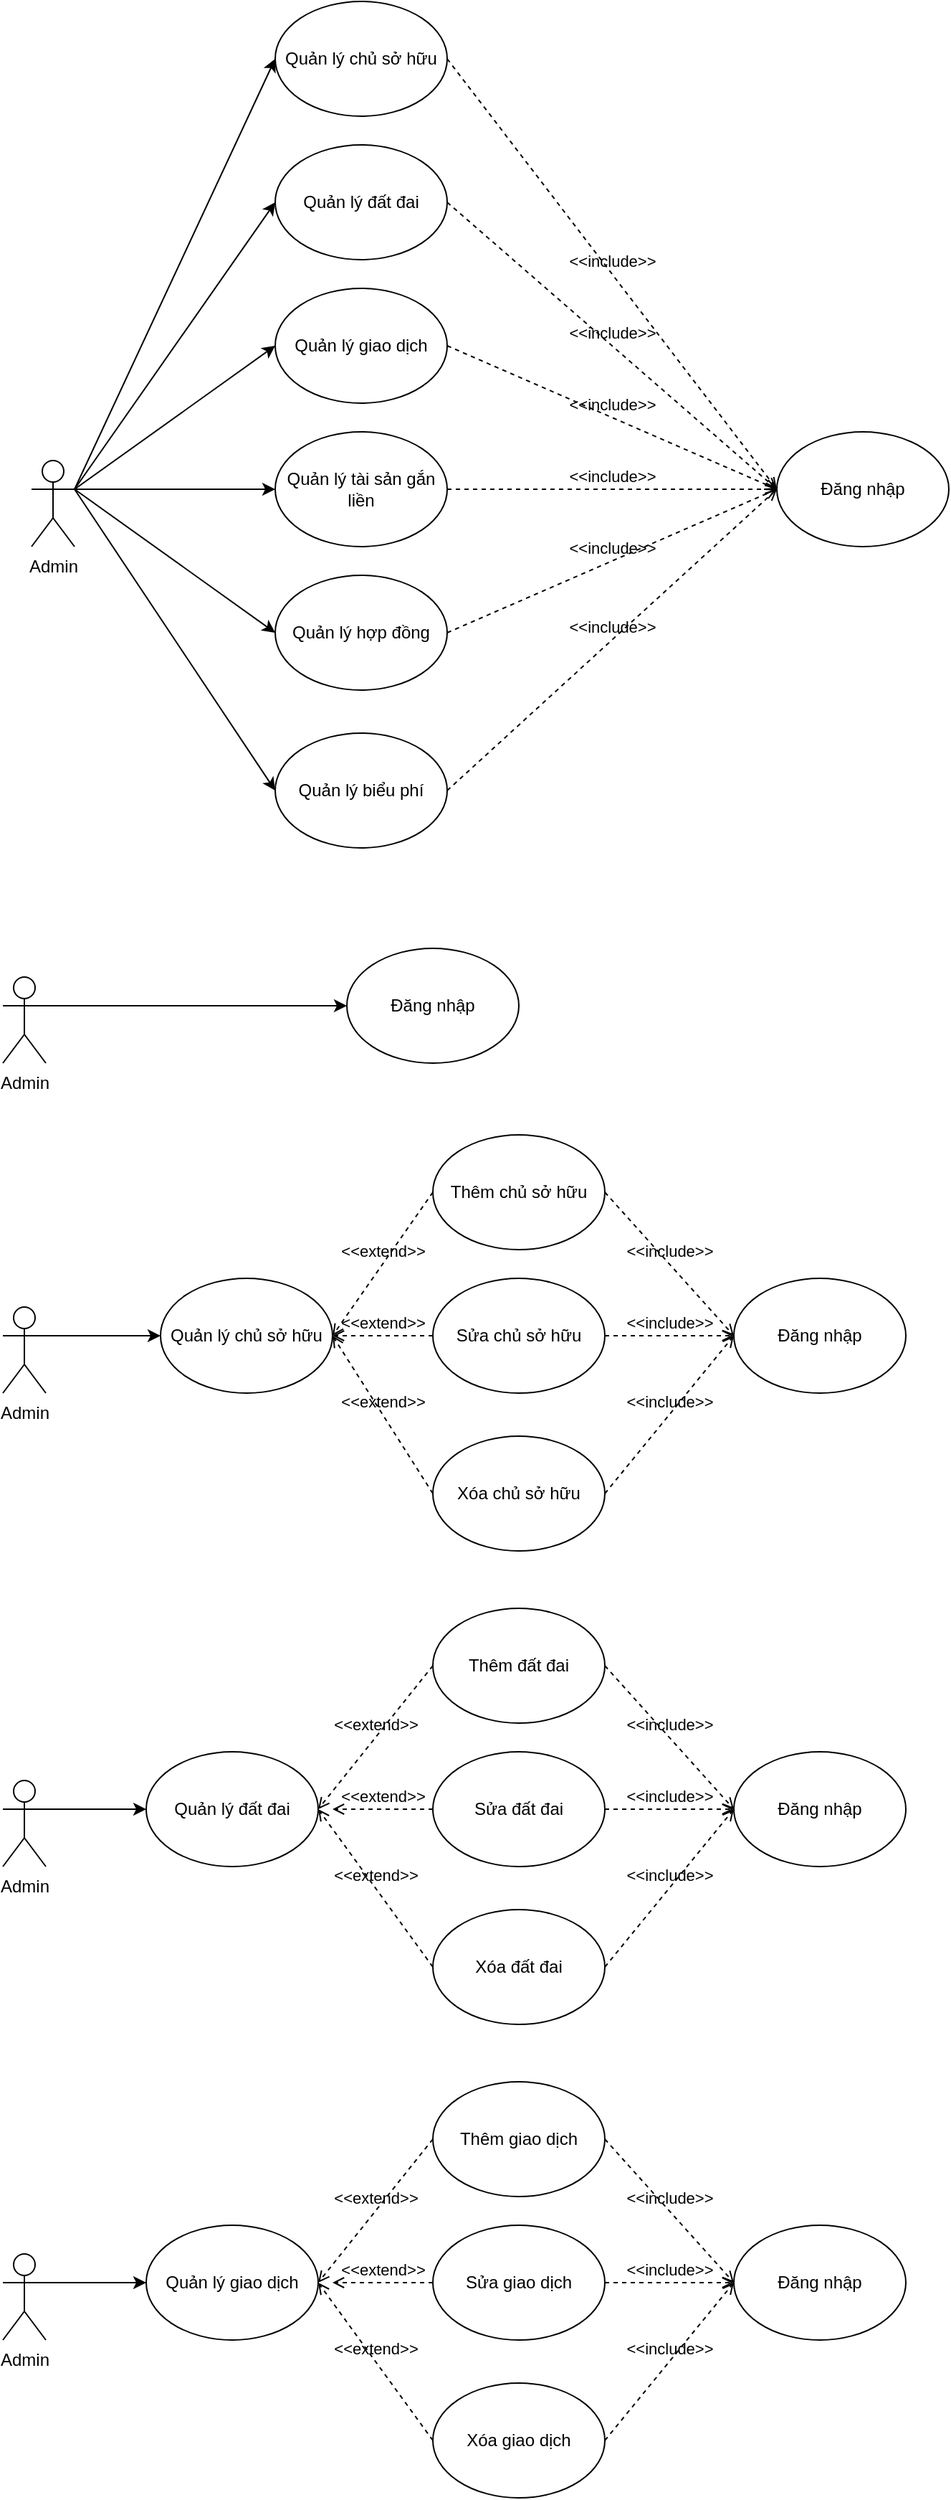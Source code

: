 <mxfile version="20.8.20" type="github">
  <diagram name="Trang-1" id="dnEFMiXXtpknOuQRKFOX">
    <mxGraphModel dx="880" dy="452" grid="1" gridSize="10" guides="1" tooltips="1" connect="1" arrows="1" fold="1" page="1" pageScale="1" pageWidth="827" pageHeight="1169" math="0" shadow="0">
      <root>
        <mxCell id="0" />
        <mxCell id="1" parent="0" />
        <mxCell id="d-u6irTQZ1BS86PKeHbl-13" style="edgeStyle=orthogonalEdgeStyle;rounded=0;orthogonalLoop=1;jettySize=auto;html=1;exitX=1;exitY=0.333;exitDx=0;exitDy=0;exitPerimeter=0;entryX=0;entryY=0.5;entryDx=0;entryDy=0;" parent="1" source="d-u6irTQZ1BS86PKeHbl-1" target="d-u6irTQZ1BS86PKeHbl-6" edge="1">
          <mxGeometry relative="1" as="geometry" />
        </mxCell>
        <mxCell id="d-u6irTQZ1BS86PKeHbl-1" value="Admin&lt;br&gt;" style="shape=umlActor;verticalLabelPosition=bottom;verticalAlign=top;html=1;outlineConnect=0;" parent="1" vertex="1">
          <mxGeometry x="50" y="330" width="30" height="60" as="geometry" />
        </mxCell>
        <mxCell id="d-u6irTQZ1BS86PKeHbl-3" value="Quản lý chủ sở hữu" style="ellipse;whiteSpace=wrap;html=1;" parent="1" vertex="1">
          <mxGeometry x="220" y="10" width="120" height="80" as="geometry" />
        </mxCell>
        <mxCell id="d-u6irTQZ1BS86PKeHbl-4" value="Quản lý đất đai" style="ellipse;whiteSpace=wrap;html=1;" parent="1" vertex="1">
          <mxGeometry x="220" y="110" width="120" height="80" as="geometry" />
        </mxCell>
        <mxCell id="d-u6irTQZ1BS86PKeHbl-5" value="Quản lý giao dịch" style="ellipse;whiteSpace=wrap;html=1;" parent="1" vertex="1">
          <mxGeometry x="220" y="210" width="120" height="80" as="geometry" />
        </mxCell>
        <mxCell id="d-u6irTQZ1BS86PKeHbl-6" value="Quản lý tài sản gắn liền" style="ellipse;whiteSpace=wrap;html=1;" parent="1" vertex="1">
          <mxGeometry x="220" y="310" width="120" height="80" as="geometry" />
        </mxCell>
        <mxCell id="d-u6irTQZ1BS86PKeHbl-7" value="Quản lý hợp đồng" style="ellipse;whiteSpace=wrap;html=1;" parent="1" vertex="1">
          <mxGeometry x="220" y="410" width="120" height="80" as="geometry" />
        </mxCell>
        <mxCell id="d-u6irTQZ1BS86PKeHbl-8" value="Quản lý biểu phí" style="ellipse;whiteSpace=wrap;html=1;" parent="1" vertex="1">
          <mxGeometry x="220" y="520" width="120" height="80" as="geometry" />
        </mxCell>
        <mxCell id="d-u6irTQZ1BS86PKeHbl-9" value="Đăng nhập" style="ellipse;whiteSpace=wrap;html=1;" parent="1" vertex="1">
          <mxGeometry x="570" y="310" width="120" height="80" as="geometry" />
        </mxCell>
        <mxCell id="d-u6irTQZ1BS86PKeHbl-10" value="" style="endArrow=classic;html=1;rounded=0;exitX=1;exitY=0.333;exitDx=0;exitDy=0;exitPerimeter=0;entryX=0;entryY=0.5;entryDx=0;entryDy=0;" parent="1" source="d-u6irTQZ1BS86PKeHbl-1" target="d-u6irTQZ1BS86PKeHbl-3" edge="1">
          <mxGeometry width="50" height="50" relative="1" as="geometry">
            <mxPoint x="390" y="350" as="sourcePoint" />
            <mxPoint x="440" y="300" as="targetPoint" />
          </mxGeometry>
        </mxCell>
        <mxCell id="d-u6irTQZ1BS86PKeHbl-11" value="" style="endArrow=classic;html=1;rounded=0;exitX=1;exitY=0.333;exitDx=0;exitDy=0;exitPerimeter=0;entryX=0;entryY=0.5;entryDx=0;entryDy=0;" parent="1" source="d-u6irTQZ1BS86PKeHbl-1" target="d-u6irTQZ1BS86PKeHbl-4" edge="1">
          <mxGeometry width="50" height="50" relative="1" as="geometry">
            <mxPoint x="90" y="360" as="sourcePoint" />
            <mxPoint x="260" y="100" as="targetPoint" />
          </mxGeometry>
        </mxCell>
        <mxCell id="d-u6irTQZ1BS86PKeHbl-12" value="" style="endArrow=classic;html=1;rounded=0;entryX=0;entryY=0.5;entryDx=0;entryDy=0;" parent="1" target="d-u6irTQZ1BS86PKeHbl-5" edge="1">
          <mxGeometry width="50" height="50" relative="1" as="geometry">
            <mxPoint x="80" y="350" as="sourcePoint" />
            <mxPoint x="230" y="160" as="targetPoint" />
          </mxGeometry>
        </mxCell>
        <mxCell id="d-u6irTQZ1BS86PKeHbl-15" value="" style="endArrow=classic;html=1;rounded=0;exitX=1;exitY=0.333;exitDx=0;exitDy=0;exitPerimeter=0;entryX=0;entryY=0.5;entryDx=0;entryDy=0;" parent="1" source="d-u6irTQZ1BS86PKeHbl-1" target="d-u6irTQZ1BS86PKeHbl-7" edge="1">
          <mxGeometry width="50" height="50" relative="1" as="geometry">
            <mxPoint x="100" y="370" as="sourcePoint" />
            <mxPoint x="240" y="170" as="targetPoint" />
          </mxGeometry>
        </mxCell>
        <mxCell id="d-u6irTQZ1BS86PKeHbl-16" value="" style="endArrow=classic;html=1;rounded=0;entryX=0;entryY=0.5;entryDx=0;entryDy=0;" parent="1" target="d-u6irTQZ1BS86PKeHbl-8" edge="1">
          <mxGeometry width="50" height="50" relative="1" as="geometry">
            <mxPoint x="80" y="350" as="sourcePoint" />
            <mxPoint x="230" y="460" as="targetPoint" />
          </mxGeometry>
        </mxCell>
        <mxCell id="d-u6irTQZ1BS86PKeHbl-18" value="&amp;lt;&amp;lt;include&amp;gt;&amp;gt;" style="html=1;verticalAlign=bottom;labelBackgroundColor=none;endArrow=open;endFill=0;dashed=1;rounded=0;exitX=1;exitY=0.5;exitDx=0;exitDy=0;entryX=0;entryY=0.5;entryDx=0;entryDy=0;" parent="1" source="d-u6irTQZ1BS86PKeHbl-3" target="d-u6irTQZ1BS86PKeHbl-9" edge="1">
          <mxGeometry width="160" relative="1" as="geometry">
            <mxPoint x="330" y="270" as="sourcePoint" />
            <mxPoint x="490" y="270" as="targetPoint" />
          </mxGeometry>
        </mxCell>
        <mxCell id="d-u6irTQZ1BS86PKeHbl-19" value="&amp;lt;&amp;lt;include&amp;gt;&amp;gt;" style="html=1;verticalAlign=bottom;labelBackgroundColor=none;endArrow=open;endFill=0;dashed=1;rounded=0;exitX=1;exitY=0.5;exitDx=0;exitDy=0;" parent="1" source="d-u6irTQZ1BS86PKeHbl-4" edge="1">
          <mxGeometry width="160" relative="1" as="geometry">
            <mxPoint x="350" y="60" as="sourcePoint" />
            <mxPoint x="570" y="350" as="targetPoint" />
          </mxGeometry>
        </mxCell>
        <mxCell id="d-u6irTQZ1BS86PKeHbl-20" value="&amp;lt;&amp;lt;include&amp;gt;&amp;gt;" style="html=1;verticalAlign=bottom;labelBackgroundColor=none;endArrow=open;endFill=0;dashed=1;rounded=0;exitX=1;exitY=0.5;exitDx=0;exitDy=0;entryX=0;entryY=0.5;entryDx=0;entryDy=0;" parent="1" source="d-u6irTQZ1BS86PKeHbl-5" target="d-u6irTQZ1BS86PKeHbl-9" edge="1">
          <mxGeometry width="160" relative="1" as="geometry">
            <mxPoint x="360" y="70" as="sourcePoint" />
            <mxPoint x="590" y="370" as="targetPoint" />
          </mxGeometry>
        </mxCell>
        <mxCell id="d-u6irTQZ1BS86PKeHbl-21" value="&amp;lt;&amp;lt;include&amp;gt;&amp;gt;" style="html=1;verticalAlign=bottom;labelBackgroundColor=none;endArrow=open;endFill=0;dashed=1;rounded=0;exitX=1;exitY=0.5;exitDx=0;exitDy=0;" parent="1" source="d-u6irTQZ1BS86PKeHbl-6" edge="1">
          <mxGeometry width="160" relative="1" as="geometry">
            <mxPoint x="350" y="260" as="sourcePoint" />
            <mxPoint x="570" y="350" as="targetPoint" />
          </mxGeometry>
        </mxCell>
        <mxCell id="d-u6irTQZ1BS86PKeHbl-22" value="&amp;lt;&amp;lt;include&amp;gt;&amp;gt;" style="html=1;verticalAlign=bottom;labelBackgroundColor=none;endArrow=open;endFill=0;dashed=1;rounded=0;exitX=1;exitY=0.5;exitDx=0;exitDy=0;" parent="1" source="d-u6irTQZ1BS86PKeHbl-7" edge="1">
          <mxGeometry width="160" relative="1" as="geometry">
            <mxPoint x="350" y="360" as="sourcePoint" />
            <mxPoint x="570" y="350" as="targetPoint" />
          </mxGeometry>
        </mxCell>
        <mxCell id="d-u6irTQZ1BS86PKeHbl-23" value="&amp;lt;&amp;lt;include&amp;gt;&amp;gt;" style="html=1;verticalAlign=bottom;labelBackgroundColor=none;endArrow=open;endFill=0;dashed=1;rounded=0;exitX=1;exitY=0.5;exitDx=0;exitDy=0;entryX=0;entryY=0.5;entryDx=0;entryDy=0;" parent="1" source="d-u6irTQZ1BS86PKeHbl-8" target="d-u6irTQZ1BS86PKeHbl-9" edge="1">
          <mxGeometry width="160" relative="1" as="geometry">
            <mxPoint x="350" y="460" as="sourcePoint" />
            <mxPoint x="580" y="360" as="targetPoint" />
          </mxGeometry>
        </mxCell>
        <mxCell id="d-u6irTQZ1BS86PKeHbl-25" value="Admin&lt;br&gt;" style="shape=umlActor;verticalLabelPosition=bottom;verticalAlign=top;html=1;outlineConnect=0;" parent="1" vertex="1">
          <mxGeometry x="30" y="690" width="30" height="60" as="geometry" />
        </mxCell>
        <mxCell id="d-u6irTQZ1BS86PKeHbl-26" value="Đăng nhập" style="ellipse;whiteSpace=wrap;html=1;" parent="1" vertex="1">
          <mxGeometry x="270" y="670" width="120" height="80" as="geometry" />
        </mxCell>
        <mxCell id="d-u6irTQZ1BS86PKeHbl-27" style="edgeStyle=orthogonalEdgeStyle;rounded=0;orthogonalLoop=1;jettySize=auto;html=1;exitX=1;exitY=0.333;exitDx=0;exitDy=0;exitPerimeter=0;entryX=0;entryY=0.5;entryDx=0;entryDy=0;" parent="1" source="d-u6irTQZ1BS86PKeHbl-25" target="d-u6irTQZ1BS86PKeHbl-26" edge="1">
          <mxGeometry relative="1" as="geometry">
            <mxPoint x="90" y="360" as="sourcePoint" />
            <mxPoint x="230" y="360" as="targetPoint" />
          </mxGeometry>
        </mxCell>
        <mxCell id="d-u6irTQZ1BS86PKeHbl-28" value="Admin&lt;br&gt;" style="shape=umlActor;verticalLabelPosition=bottom;verticalAlign=top;html=1;outlineConnect=0;" parent="1" vertex="1">
          <mxGeometry x="30" y="920" width="30" height="60" as="geometry" />
        </mxCell>
        <mxCell id="d-u6irTQZ1BS86PKeHbl-29" value="Quản lý chủ sở hữu" style="ellipse;whiteSpace=wrap;html=1;" parent="1" vertex="1">
          <mxGeometry x="140" y="900" width="120" height="80" as="geometry" />
        </mxCell>
        <mxCell id="d-u6irTQZ1BS86PKeHbl-30" value="Thêm chủ sở hữu" style="ellipse;whiteSpace=wrap;html=1;" parent="1" vertex="1">
          <mxGeometry x="330" y="800" width="120" height="80" as="geometry" />
        </mxCell>
        <mxCell id="d-u6irTQZ1BS86PKeHbl-31" value="Sửa chủ sở hữu" style="ellipse;whiteSpace=wrap;html=1;" parent="1" vertex="1">
          <mxGeometry x="330" y="900" width="120" height="80" as="geometry" />
        </mxCell>
        <mxCell id="d-u6irTQZ1BS86PKeHbl-32" value="Xóa chủ sở hữu" style="ellipse;whiteSpace=wrap;html=1;" parent="1" vertex="1">
          <mxGeometry x="330" y="1010" width="120" height="80" as="geometry" />
        </mxCell>
        <mxCell id="d-u6irTQZ1BS86PKeHbl-33" value="Đăng nhập" style="ellipse;whiteSpace=wrap;html=1;" parent="1" vertex="1">
          <mxGeometry x="540" y="900" width="120" height="80" as="geometry" />
        </mxCell>
        <mxCell id="d-u6irTQZ1BS86PKeHbl-34" value="&amp;lt;&amp;lt;include&amp;gt;&amp;gt;" style="html=1;verticalAlign=bottom;labelBackgroundColor=none;endArrow=open;endFill=0;dashed=1;rounded=0;exitX=1;exitY=0.5;exitDx=0;exitDy=0;entryX=0;entryY=0.5;entryDx=0;entryDy=0;" parent="1" source="d-u6irTQZ1BS86PKeHbl-30" target="d-u6irTQZ1BS86PKeHbl-33" edge="1">
          <mxGeometry width="160" relative="1" as="geometry">
            <mxPoint x="330" y="900" as="sourcePoint" />
            <mxPoint x="490" y="900" as="targetPoint" />
          </mxGeometry>
        </mxCell>
        <mxCell id="d-u6irTQZ1BS86PKeHbl-35" value="&amp;lt;&amp;lt;include&amp;gt;&amp;gt;" style="html=1;verticalAlign=bottom;labelBackgroundColor=none;endArrow=open;endFill=0;dashed=1;rounded=0;exitX=1;exitY=0.5;exitDx=0;exitDy=0;" parent="1" source="d-u6irTQZ1BS86PKeHbl-31" edge="1">
          <mxGeometry width="160" relative="1" as="geometry">
            <mxPoint x="460" y="850" as="sourcePoint" />
            <mxPoint x="540" y="940" as="targetPoint" />
          </mxGeometry>
        </mxCell>
        <mxCell id="d-u6irTQZ1BS86PKeHbl-36" value="&amp;lt;&amp;lt;include&amp;gt;&amp;gt;" style="html=1;verticalAlign=bottom;labelBackgroundColor=none;endArrow=open;endFill=0;dashed=1;rounded=0;exitX=1;exitY=0.5;exitDx=0;exitDy=0;" parent="1" source="d-u6irTQZ1BS86PKeHbl-32" edge="1">
          <mxGeometry width="160" relative="1" as="geometry">
            <mxPoint x="470" y="860" as="sourcePoint" />
            <mxPoint x="540" y="940" as="targetPoint" />
          </mxGeometry>
        </mxCell>
        <mxCell id="d-u6irTQZ1BS86PKeHbl-37" value="&amp;lt;&amp;lt;extend&amp;gt;&amp;gt;" style="html=1;verticalAlign=bottom;labelBackgroundColor=none;endArrow=open;endFill=0;dashed=1;rounded=0;entryX=1;entryY=0.5;entryDx=0;entryDy=0;exitX=0;exitY=0.5;exitDx=0;exitDy=0;" parent="1" source="d-u6irTQZ1BS86PKeHbl-30" target="d-u6irTQZ1BS86PKeHbl-29" edge="1">
          <mxGeometry width="160" relative="1" as="geometry">
            <mxPoint x="330" y="900" as="sourcePoint" />
            <mxPoint x="490" y="900" as="targetPoint" />
          </mxGeometry>
        </mxCell>
        <mxCell id="d-u6irTQZ1BS86PKeHbl-38" value="&amp;lt;&amp;lt;extend&amp;gt;&amp;gt;" style="html=1;verticalAlign=bottom;labelBackgroundColor=none;endArrow=open;endFill=0;dashed=1;rounded=0;exitX=0;exitY=0.5;exitDx=0;exitDy=0;" parent="1" source="d-u6irTQZ1BS86PKeHbl-31" edge="1">
          <mxGeometry width="160" relative="1" as="geometry">
            <mxPoint x="340" y="850" as="sourcePoint" />
            <mxPoint x="260" y="940" as="targetPoint" />
          </mxGeometry>
        </mxCell>
        <mxCell id="d-u6irTQZ1BS86PKeHbl-39" value="&amp;lt;&amp;lt;extend&amp;gt;&amp;gt;" style="html=1;verticalAlign=bottom;labelBackgroundColor=none;endArrow=open;endFill=0;dashed=1;rounded=0;entryX=1;entryY=0.5;entryDx=0;entryDy=0;exitX=0;exitY=0.5;exitDx=0;exitDy=0;" parent="1" source="d-u6irTQZ1BS86PKeHbl-32" target="d-u6irTQZ1BS86PKeHbl-29" edge="1">
          <mxGeometry width="160" relative="1" as="geometry">
            <mxPoint x="350" y="860" as="sourcePoint" />
            <mxPoint x="280" y="970" as="targetPoint" />
          </mxGeometry>
        </mxCell>
        <mxCell id="d-u6irTQZ1BS86PKeHbl-41" value="" style="endArrow=classic;html=1;rounded=0;exitX=1;exitY=0.333;exitDx=0;exitDy=0;exitPerimeter=0;entryX=0;entryY=0.5;entryDx=0;entryDy=0;" parent="1" source="d-u6irTQZ1BS86PKeHbl-28" target="d-u6irTQZ1BS86PKeHbl-29" edge="1">
          <mxGeometry width="50" height="50" relative="1" as="geometry">
            <mxPoint x="390" y="920" as="sourcePoint" />
            <mxPoint x="440" y="870" as="targetPoint" />
          </mxGeometry>
        </mxCell>
        <mxCell id="d-u6irTQZ1BS86PKeHbl-42" value="Admin&lt;br&gt;" style="shape=umlActor;verticalLabelPosition=bottom;verticalAlign=top;html=1;outlineConnect=0;" parent="1" vertex="1">
          <mxGeometry x="30" y="1250" width="30" height="60" as="geometry" />
        </mxCell>
        <mxCell id="d-u6irTQZ1BS86PKeHbl-43" value="Quản lý đất đai" style="ellipse;whiteSpace=wrap;html=1;" parent="1" vertex="1">
          <mxGeometry x="130" y="1230" width="120" height="80" as="geometry" />
        </mxCell>
        <mxCell id="d-u6irTQZ1BS86PKeHbl-44" value="Thêm đất đai" style="ellipse;whiteSpace=wrap;html=1;" parent="1" vertex="1">
          <mxGeometry x="330" y="1130" width="120" height="80" as="geometry" />
        </mxCell>
        <mxCell id="d-u6irTQZ1BS86PKeHbl-45" value="Sửa đất đai" style="ellipse;whiteSpace=wrap;html=1;" parent="1" vertex="1">
          <mxGeometry x="330" y="1230" width="120" height="80" as="geometry" />
        </mxCell>
        <mxCell id="d-u6irTQZ1BS86PKeHbl-46" value="Xóa đất đai" style="ellipse;whiteSpace=wrap;html=1;" parent="1" vertex="1">
          <mxGeometry x="330" y="1340" width="120" height="80" as="geometry" />
        </mxCell>
        <mxCell id="d-u6irTQZ1BS86PKeHbl-47" value="Đăng nhập" style="ellipse;whiteSpace=wrap;html=1;" parent="1" vertex="1">
          <mxGeometry x="540" y="1230" width="120" height="80" as="geometry" />
        </mxCell>
        <mxCell id="d-u6irTQZ1BS86PKeHbl-48" value="&amp;lt;&amp;lt;include&amp;gt;&amp;gt;" style="html=1;verticalAlign=bottom;labelBackgroundColor=none;endArrow=open;endFill=0;dashed=1;rounded=0;exitX=1;exitY=0.5;exitDx=0;exitDy=0;entryX=0;entryY=0.5;entryDx=0;entryDy=0;" parent="1" source="d-u6irTQZ1BS86PKeHbl-44" target="d-u6irTQZ1BS86PKeHbl-47" edge="1">
          <mxGeometry width="160" relative="1" as="geometry">
            <mxPoint x="330" y="1230" as="sourcePoint" />
            <mxPoint x="490" y="1230" as="targetPoint" />
          </mxGeometry>
        </mxCell>
        <mxCell id="d-u6irTQZ1BS86PKeHbl-49" value="&amp;lt;&amp;lt;include&amp;gt;&amp;gt;" style="html=1;verticalAlign=bottom;labelBackgroundColor=none;endArrow=open;endFill=0;dashed=1;rounded=0;exitX=1;exitY=0.5;exitDx=0;exitDy=0;" parent="1" source="d-u6irTQZ1BS86PKeHbl-45" edge="1">
          <mxGeometry width="160" relative="1" as="geometry">
            <mxPoint x="460" y="1180" as="sourcePoint" />
            <mxPoint x="540" y="1270" as="targetPoint" />
          </mxGeometry>
        </mxCell>
        <mxCell id="d-u6irTQZ1BS86PKeHbl-50" value="&amp;lt;&amp;lt;include&amp;gt;&amp;gt;" style="html=1;verticalAlign=bottom;labelBackgroundColor=none;endArrow=open;endFill=0;dashed=1;rounded=0;exitX=1;exitY=0.5;exitDx=0;exitDy=0;" parent="1" source="d-u6irTQZ1BS86PKeHbl-46" edge="1">
          <mxGeometry width="160" relative="1" as="geometry">
            <mxPoint x="470" y="1190" as="sourcePoint" />
            <mxPoint x="540" y="1270" as="targetPoint" />
          </mxGeometry>
        </mxCell>
        <mxCell id="d-u6irTQZ1BS86PKeHbl-51" value="&amp;lt;&amp;lt;extend&amp;gt;&amp;gt;" style="html=1;verticalAlign=bottom;labelBackgroundColor=none;endArrow=open;endFill=0;dashed=1;rounded=0;entryX=1;entryY=0.5;entryDx=0;entryDy=0;exitX=0;exitY=0.5;exitDx=0;exitDy=0;" parent="1" source="d-u6irTQZ1BS86PKeHbl-44" target="d-u6irTQZ1BS86PKeHbl-43" edge="1">
          <mxGeometry width="160" relative="1" as="geometry">
            <mxPoint x="330" y="1230" as="sourcePoint" />
            <mxPoint x="490" y="1230" as="targetPoint" />
          </mxGeometry>
        </mxCell>
        <mxCell id="d-u6irTQZ1BS86PKeHbl-52" value="&amp;lt;&amp;lt;extend&amp;gt;&amp;gt;" style="html=1;verticalAlign=bottom;labelBackgroundColor=none;endArrow=open;endFill=0;dashed=1;rounded=0;exitX=0;exitY=0.5;exitDx=0;exitDy=0;" parent="1" source="d-u6irTQZ1BS86PKeHbl-45" edge="1">
          <mxGeometry width="160" relative="1" as="geometry">
            <mxPoint x="340" y="1180" as="sourcePoint" />
            <mxPoint x="260" y="1270" as="targetPoint" />
          </mxGeometry>
        </mxCell>
        <mxCell id="d-u6irTQZ1BS86PKeHbl-53" value="&amp;lt;&amp;lt;extend&amp;gt;&amp;gt;" style="html=1;verticalAlign=bottom;labelBackgroundColor=none;endArrow=open;endFill=0;dashed=1;rounded=0;entryX=1;entryY=0.5;entryDx=0;entryDy=0;exitX=0;exitY=0.5;exitDx=0;exitDy=0;" parent="1" source="d-u6irTQZ1BS86PKeHbl-46" target="d-u6irTQZ1BS86PKeHbl-43" edge="1">
          <mxGeometry width="160" relative="1" as="geometry">
            <mxPoint x="350" y="1190" as="sourcePoint" />
            <mxPoint x="280" y="1300" as="targetPoint" />
          </mxGeometry>
        </mxCell>
        <mxCell id="d-u6irTQZ1BS86PKeHbl-54" value="" style="endArrow=classic;html=1;rounded=0;exitX=1;exitY=0.333;exitDx=0;exitDy=0;exitPerimeter=0;entryX=0;entryY=0.5;entryDx=0;entryDy=0;" parent="1" source="d-u6irTQZ1BS86PKeHbl-42" target="d-u6irTQZ1BS86PKeHbl-43" edge="1">
          <mxGeometry width="50" height="50" relative="1" as="geometry">
            <mxPoint x="390" y="1250" as="sourcePoint" />
            <mxPoint x="440" y="1200" as="targetPoint" />
          </mxGeometry>
        </mxCell>
        <mxCell id="b2n5agj1BpYuWNb_5k8q-1" value="Admin&lt;br&gt;" style="shape=umlActor;verticalLabelPosition=bottom;verticalAlign=top;html=1;outlineConnect=0;" vertex="1" parent="1">
          <mxGeometry x="30" y="1580" width="30" height="60" as="geometry" />
        </mxCell>
        <mxCell id="b2n5agj1BpYuWNb_5k8q-2" value="Quản lý giao dịch" style="ellipse;whiteSpace=wrap;html=1;" vertex="1" parent="1">
          <mxGeometry x="130" y="1560" width="120" height="80" as="geometry" />
        </mxCell>
        <mxCell id="b2n5agj1BpYuWNb_5k8q-3" value="Thêm giao dịch" style="ellipse;whiteSpace=wrap;html=1;" vertex="1" parent="1">
          <mxGeometry x="330" y="1460" width="120" height="80" as="geometry" />
        </mxCell>
        <mxCell id="b2n5agj1BpYuWNb_5k8q-4" value="Sửa giao dịch" style="ellipse;whiteSpace=wrap;html=1;" vertex="1" parent="1">
          <mxGeometry x="330" y="1560" width="120" height="80" as="geometry" />
        </mxCell>
        <mxCell id="b2n5agj1BpYuWNb_5k8q-5" value="Xóa giao dịch" style="ellipse;whiteSpace=wrap;html=1;" vertex="1" parent="1">
          <mxGeometry x="330" y="1670" width="120" height="80" as="geometry" />
        </mxCell>
        <mxCell id="b2n5agj1BpYuWNb_5k8q-6" value="Đăng nhập" style="ellipse;whiteSpace=wrap;html=1;" vertex="1" parent="1">
          <mxGeometry x="540" y="1560" width="120" height="80" as="geometry" />
        </mxCell>
        <mxCell id="b2n5agj1BpYuWNb_5k8q-7" value="&amp;lt;&amp;lt;include&amp;gt;&amp;gt;" style="html=1;verticalAlign=bottom;labelBackgroundColor=none;endArrow=open;endFill=0;dashed=1;rounded=0;exitX=1;exitY=0.5;exitDx=0;exitDy=0;entryX=0;entryY=0.5;entryDx=0;entryDy=0;" edge="1" parent="1" source="b2n5agj1BpYuWNb_5k8q-3" target="b2n5agj1BpYuWNb_5k8q-6">
          <mxGeometry width="160" relative="1" as="geometry">
            <mxPoint x="330" y="1560" as="sourcePoint" />
            <mxPoint x="490" y="1560" as="targetPoint" />
          </mxGeometry>
        </mxCell>
        <mxCell id="b2n5agj1BpYuWNb_5k8q-8" value="&amp;lt;&amp;lt;include&amp;gt;&amp;gt;" style="html=1;verticalAlign=bottom;labelBackgroundColor=none;endArrow=open;endFill=0;dashed=1;rounded=0;exitX=1;exitY=0.5;exitDx=0;exitDy=0;" edge="1" parent="1" source="b2n5agj1BpYuWNb_5k8q-4">
          <mxGeometry width="160" relative="1" as="geometry">
            <mxPoint x="460" y="1510" as="sourcePoint" />
            <mxPoint x="540" y="1600" as="targetPoint" />
          </mxGeometry>
        </mxCell>
        <mxCell id="b2n5agj1BpYuWNb_5k8q-9" value="&amp;lt;&amp;lt;include&amp;gt;&amp;gt;" style="html=1;verticalAlign=bottom;labelBackgroundColor=none;endArrow=open;endFill=0;dashed=1;rounded=0;exitX=1;exitY=0.5;exitDx=0;exitDy=0;" edge="1" parent="1" source="b2n5agj1BpYuWNb_5k8q-5">
          <mxGeometry width="160" relative="1" as="geometry">
            <mxPoint x="470" y="1520" as="sourcePoint" />
            <mxPoint x="540" y="1600" as="targetPoint" />
          </mxGeometry>
        </mxCell>
        <mxCell id="b2n5agj1BpYuWNb_5k8q-10" value="&amp;lt;&amp;lt;extend&amp;gt;&amp;gt;" style="html=1;verticalAlign=bottom;labelBackgroundColor=none;endArrow=open;endFill=0;dashed=1;rounded=0;entryX=1;entryY=0.5;entryDx=0;entryDy=0;exitX=0;exitY=0.5;exitDx=0;exitDy=0;" edge="1" parent="1" source="b2n5agj1BpYuWNb_5k8q-3" target="b2n5agj1BpYuWNb_5k8q-2">
          <mxGeometry width="160" relative="1" as="geometry">
            <mxPoint x="330" y="1560" as="sourcePoint" />
            <mxPoint x="490" y="1560" as="targetPoint" />
          </mxGeometry>
        </mxCell>
        <mxCell id="b2n5agj1BpYuWNb_5k8q-11" value="&amp;lt;&amp;lt;extend&amp;gt;&amp;gt;" style="html=1;verticalAlign=bottom;labelBackgroundColor=none;endArrow=open;endFill=0;dashed=1;rounded=0;exitX=0;exitY=0.5;exitDx=0;exitDy=0;" edge="1" parent="1" source="b2n5agj1BpYuWNb_5k8q-4">
          <mxGeometry width="160" relative="1" as="geometry">
            <mxPoint x="340" y="1510" as="sourcePoint" />
            <mxPoint x="260" y="1600" as="targetPoint" />
          </mxGeometry>
        </mxCell>
        <mxCell id="b2n5agj1BpYuWNb_5k8q-12" value="&amp;lt;&amp;lt;extend&amp;gt;&amp;gt;" style="html=1;verticalAlign=bottom;labelBackgroundColor=none;endArrow=open;endFill=0;dashed=1;rounded=0;entryX=1;entryY=0.5;entryDx=0;entryDy=0;exitX=0;exitY=0.5;exitDx=0;exitDy=0;" edge="1" parent="1" source="b2n5agj1BpYuWNb_5k8q-5" target="b2n5agj1BpYuWNb_5k8q-2">
          <mxGeometry width="160" relative="1" as="geometry">
            <mxPoint x="350" y="1520" as="sourcePoint" />
            <mxPoint x="280" y="1630" as="targetPoint" />
          </mxGeometry>
        </mxCell>
        <mxCell id="b2n5agj1BpYuWNb_5k8q-13" value="" style="endArrow=classic;html=1;rounded=0;exitX=1;exitY=0.333;exitDx=0;exitDy=0;exitPerimeter=0;entryX=0;entryY=0.5;entryDx=0;entryDy=0;" edge="1" parent="1" source="b2n5agj1BpYuWNb_5k8q-1" target="b2n5agj1BpYuWNb_5k8q-2">
          <mxGeometry width="50" height="50" relative="1" as="geometry">
            <mxPoint x="390" y="1580" as="sourcePoint" />
            <mxPoint x="440" y="1530" as="targetPoint" />
          </mxGeometry>
        </mxCell>
      </root>
    </mxGraphModel>
  </diagram>
</mxfile>
